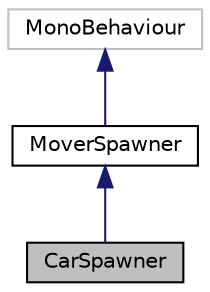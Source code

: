 digraph "CarSpawner"
{
  edge [fontname="Helvetica",fontsize="10",labelfontname="Helvetica",labelfontsize="10"];
  node [fontname="Helvetica",fontsize="10",shape=record];
  Node3 [label="CarSpawner",height=0.2,width=0.4,color="black", fillcolor="grey75", style="filled", fontcolor="black"];
  Node4 -> Node3 [dir="back",color="midnightblue",fontsize="10",style="solid",fontname="Helvetica"];
  Node4 [label="MoverSpawner",height=0.2,width=0.4,color="black", fillcolor="white", style="filled",URL="$class_mover_spawner.html",tooltip="This classe is reponsible for spawning objects with the Move script attached to it. It spawns a mover, and them make it moves for a targetWaypoint, point by point according to the path that is made by it&#39;s previous waypoints. *See Waypoint class for more info. "];
  Node5 -> Node4 [dir="back",color="midnightblue",fontsize="10",style="solid",fontname="Helvetica"];
  Node5 [label="MonoBehaviour",height=0.2,width=0.4,color="grey75", fillcolor="white", style="filled"];
}
